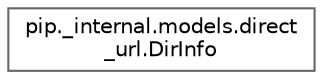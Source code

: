 digraph "Graphical Class Hierarchy"
{
 // LATEX_PDF_SIZE
  bgcolor="transparent";
  edge [fontname=Helvetica,fontsize=10,labelfontname=Helvetica,labelfontsize=10];
  node [fontname=Helvetica,fontsize=10,shape=box,height=0.2,width=0.4];
  rankdir="LR";
  Node0 [id="Node000000",label="pip._internal.models.direct\l_url.DirInfo",height=0.2,width=0.4,color="grey40", fillcolor="white", style="filled",URL="$d0/da5/classpip_1_1__internal_1_1models_1_1direct__url_1_1DirInfo.html",tooltip=" "];
}
